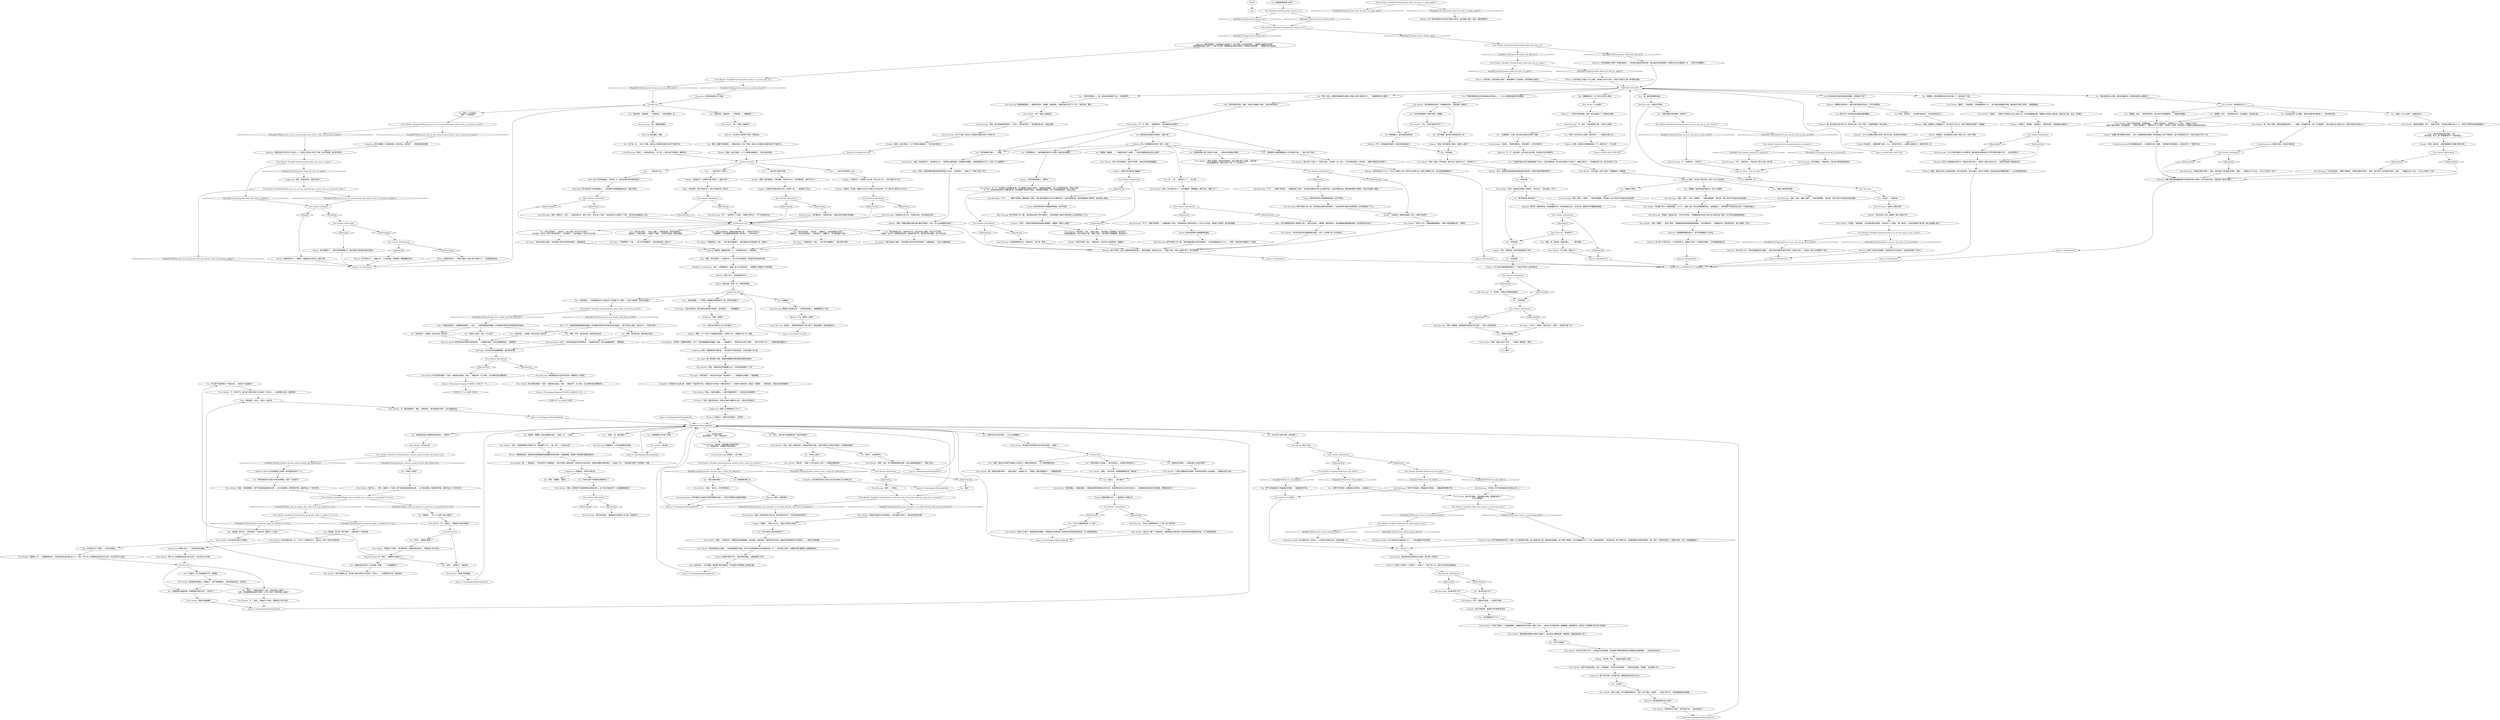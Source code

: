 # WHIRLING F1 / RHETORIC WC
# THE WHITECHECK TO MAKE SENSE OF THE SITUATION AND CONVINCE THE HARDIES TO COME CLEAN
# ==================================================
digraph G {
	  0 [label="START"];
	  1 [label="input"];
	  2 [label="You: “所以那个失踪的第八个哈迪兄弟……其实是个哈迪姐妹？”"];
	  3 [label="Glen: “你知道的，实际上，有的人一直在说……”"];
	  4 [label="Rhetoric: 很好，我原本只是想顺道弥补一下。结果又来了一个好主意！"];
	  5 [label="Titus Hardie: Variable[\"yard.hanged_pointed_at_cunoesse\"]"];
	  6 [label="Variable[\"yard.hanged_pointed_at_cunoesse\"]", shape=diamond];
	  7 [label="!(Variable[\"yard.hanged_pointed_at_cunoesse\"])", shape=diamond];
	  8 [label="Rhetoric: “不，不，别听他的，这可是金玉良言啊。现在我们开始*说教*吧。”"];
	  9 [label="You: “鸡鸡轮盘。”"];
	  10 [label="Shanky: “去他妈的！踢他的屁股吧，老大，这里不准拉琴！”"];
	  11 [label="Titus Hardie: “不，不。这该死的小丑想要*骗*我，这对提图斯·哈迪可不管用。”他看着你的眼睛。“放下小提琴或者滚开，就这么简单。”\n“不，不。这该死的自杀卖艺人想要*骗*我，这对提图斯·哈迪可不管用。”他看着你的眼睛。“放下小提琴或者滚开，就这么简单。”"];
	  12 [label="Fat Angus: “我们没有放火烧他！”你听到那个胖子呼哧呼哧地喘气，试图站起来。"];
	  13 [label="Kim Kitsuragi: “好了。”他草草记了个笔记。“如果你不够*白*，可千万别到荒北去。”"];
	  14 [label="Rhetoric: 他会懂的，继续。"];
	  15 [label="Untitled hub"];
	  16 [label="You: “等等，我们回去吧。我还想说点别的……”"];
	  17 [label="Titus Hardie: “我们也不确定，可能是颗子弹吧。很难看清伤口。”\n“为什么要掩盖？”"];
	  18 [label="Titus Hardie: 你只来得及再做一个动作，本能地向左猛拉。然后——鸦雀无声，无人惊叫。无从判断它是从哪里来的……"];
	  19 [label="Rhetoric: 你让领头人感觉猝不及防，乘胜追击。"];
	  20 [label="Fat Angus: “落在家里了。我也没办法去拿，我太难受了……”他抓着自己的胸口。“我很抱歉。”"];
	  21 [label="Jump to: [whathappenedthatnighthub]"];
	  22 [label="You: “是啊，我告诉过你她不是她看上去的样子，她受过特殊训练——为了某种阴暗的目的。”"];
	  23 [label="Reaction Speed: 还记得那两个女孩嘛？他可能指的是另一个人。"];
	  24 [label="Jump to: [Untitled hub (03)]"];
	  25 [label="Titus Hardie: Variable[\"whirling.hardies_just_put_the_gun_in_your_mouth\"]"];
	  26 [label="Variable[\"whirling.hardies_just_put_the_gun_in_your_mouth\"]", shape=diamond];
	  27 [label="!(Variable[\"whirling.hardies_just_put_the_gun_in_your_mouth\"])", shape=diamond];
	  28 [label="Titus Hardie: “什么问题，轮盘小子？”"];
	  29 [label="You: “我感觉不是很好。”"];
	  30 [label="Kim Kitsuragi: “不-不，”警督干预进来——又重新组织了语言。“我的搭档是个很有灵性的人。加入RCM之前，他曾是一名牧师。我们很多都是……”"];
	  31 [label="Drama: 无论如何——继续演奏下去吧，大人。非常有艺术性……如果你已经做过了，那就*再*来一次！"];
	  32 [label="Volition: *娘娘腔*？这究竟是怎么回事？那听上去一点也不可靠。"];
	  33 [label="Shanky: “胖胖！”小个子拍了下安格斯的后脑勺，响亮的一声。“再跟条子说一句，我就……”"];
	  34 [label="You: “……因为某个女人。”"];
	  35 [label="You: “他们把你拖出来，点燃你的尸体，还会在你身上撒尿。他们才不在乎呢。”\n“没事的，伙计们。你把他们拖出来，点燃他们的尸体，还在他们身上撒尿。你才不在乎呢！”"];
	  36 [label="You: “你是什么意思，老头？什么自杀？”"];
	  37 [label="Jump to: [whathappenedthatnighthub]"];
	  38 [label="Titus Hardie: “是啊——她不会的。如果她被警察发现，就完蛋了。”"];
	  39 [label="Titus Hardie: “去吧。”他拿起啤酒在手里转了转，突然想起了什么。“嘿，条子——在你走之前。”"];
	  40 [label="You: “明白了。你能谈谈她吗？名字，目前在哪儿之类的？”\n“当然，但你能跟我谈谈这位*相关人士*吗？名字，目前在哪儿之类的？”"];
	  41 [label="You: “就是她，是不是？那个毒贩——失踪的第八个哈迪兄弟……”"];
	  42 [label="Logic: 这些说法——有点道理。虽然哪个都不能相信，不过这家伙不像他看上去的那么蠢。"];
	  43 [label="Jump to: [Hardiehub1]"];
	  44 [label="Kim Kitsuragi: “是的，是的，一组小火車模型……”他转向提图斯。“重点是，这位*传言中*的金应该说出真相。”"];
	  45 [label="You: “提图斯，同样的事情也发生在*我*身上了。她也玩弄了*我*。”"];
	  46 [label="You: “我不想再说*鸡鸡轮盘*了。”"];
	  47 [label="Eugene: “太残忍了，提图斯。”他摇摇头。“残忍但真实，他的确是任她摆布了。”"];
	  48 [label="Rhetoric: 很好，你引起了他的注意。快打个比方以示奖励。"];
	  49 [label="Titus Hardie: IsKimHere()"];
	  50 [label="IsKimHere()", shape=diamond];
	  51 [label="!(IsKimHere())", shape=diamond];
	  52 [label="Kim Kitsuragi: “警官？看着我，我得看看你的脸是不是下垂了。”他听上去非常担忧。"];
	  53 [label="You: “提图斯，老兄——那时我还年轻，又正值夏天。我只能认输。”"];
	  54 [label="Kim Kitsuragi: “你不会听到的。”警督干预进来。“别再说*做戏*的事了，警官。我们来问一些*程序性问题*，或者……”他朝出口点了点头。“为什么不休息一下呢？”"];
	  55 [label="Eugene: “听上去你也身陷某种轮盘中了，而且还不是什么漂亮的款式。”"];
	  56 [label="Titus Hardie: Variable[\"whirling.hardie_failed_the_rhet_wc_again\"]"];
	  57 [label="Variable[\"whirling.hardie_failed_the_rhet_wc_again\"]", shape=diamond];
	  58 [label="!(Variable[\"whirling.hardie_failed_the_rhet_wc_again\"])", shape=diamond];
	  59 [label="You: “你觉得是谁？”（继续演奏假想中的小提琴，意味深长地微笑。）"];
	  60 [label="Titus Hardie: “你可别在我们的包厢里嗑药过量了，条子。在你倒下前一定记得出门。”"];
	  61 [label="Fat Angus: “不是那样的，不是……”那个胖子喘着粗气。“我们就是没办法把他放下来，明白吗？”"];
	  62 [label="You: “就这样吧，调查结束。”（环顾四周。）“我们回家吧，金。”"];
	  63 [label="You: “你也听到了，安格斯！他们也会杀了我们的！”"];
	  64 [label="Eugene: “这他妈不是给你找乐子的，丹尼斯。她……”他克制住了自己。"];
	  65 [label="You: “之后呢？”"];
	  66 [label="Titus Hardie: “条子，我真的不知道——女孩说不是她……”"];
	  67 [label="Titus Hardie: Variable[\"whirling.hardies_rhetoric_tibs_is_short_for_tiberius\"]"];
	  68 [label="Variable[\"whirling.hardies_rhetoric_tibs_is_short_for_tiberius\"]", shape=diamond];
	  69 [label="!(Variable[\"whirling.hardies_rhetoric_tibs_is_short_for_tiberius\"])", shape=diamond];
	  70 [label="Titus Hardie: “我为什么*要*？”他直视着你的眼睛。“我想是因为这里包容了各种各样的流浪者和失败者，马丁内斯就是这样。”"];
	  71 [label="You: “你对*他的*过去也有想法吗？”"];
	  72 [label="You: “她跟哈迪兄弟有关？所以她是，就像……一个哈迪姐妹吗？”"];
	  73 [label="Titus Hardie: “不，绝对不行。她只是个偶尔在我们公司出现一下的女人——又很同情卡拉洁。就这样吧。”"];
	  74 [label="Titus Hardie: Variable[\"whirling.hardie_drugtrade_eight_is_trafficer\"] == true"];
	  75 [label="Variable[\"whirling.hardie_drugtrade_eight_is_trafficer\"] == true", shape=diamond];
	  76 [label="!(Variable[\"whirling.hardie_drugtrade_eight_is_trafficer\"] == true)", shape=diamond];
	  77 [label="Suggestion: 这两人之间刚刚发生了什么？"];
	  78 [label="You: “是的，金，我没事。回到问题上……”（我不想死。）"];
	  79 [label="Titus Hardie: “什么故事？”"];
	  80 [label="Titus Hardie: “但是你——你根本*不知道*自己在上面干什么。每次你唱着她的歌，我都能从你的脸上看出来。她还在你心里，老兄。你完蛋了。”"];
	  81 [label="Titus Hardie: “现在他妈的是怎样？”他指着加尔特。“你是说那个酒保吗？”"];
	  82 [label="Titus Hardie: IsKimHere()"];
	  83 [label="IsKimHere()", shape=diamond];
	  84 [label="!(IsKimHere())", shape=diamond];
	  85 [label="Alain: “没错，说得好像他真能泡到那种顶级女人似的。”纹身男笑了。“他多大了？得有八百岁了吧？”"];
	  86 [label="You: 我可以吗？所有这些想法看起来都很糟糕……"];
	  87 [label="You: “我是说你楼上那个可爱的小玩物。”（变本加厉地演奏小提琴。）"];
	  88 [label="Kim Kitsuragi: 他严厉地斜了你一眼。“是时候谈点更*严肃*的事情了。比如你和那个被你们吊死的男人之间究竟发生了什么。”"];
	  89 [label="You: “他们会吊死你——射杀你——放火烧你。他们才不在乎呢！”\n“没关系的，伙计们。你们只会吊死他们——射杀他们——放火烧他们。你们才不在乎呢！”"];
	  90 [label="Titus Hardie: 你只来得及再做一个动作，本能地向左猛拉。然后——鸦雀无声，无人惊叫。无从判断它是从哪里来的……"];
	  91 [label="whathappenedthatnighthub"];
	  92 [label="Theo: “不。”你看到他摇晃着银发的脑袋，他平静的声音现在听来竟有些亲切起来。“*我*不会这么做的。我年纪大了，不适合开枪了……”"];
	  93 [label="You: （低语）“金，我们做到了。”"];
	  94 [label="You: “到底是谁出的主意要把他吊起来的——她的吗？”"];
	  95 [label="Jump to: [whathappenedthatnighthub]"];
	  96 [label="Titus Hardie: “很高兴你能理解。”"];
	  97 [label="Titus Hardie: IsKimHere()"];
	  98 [label="IsKimHere()", shape=diamond];
	  99 [label="!(IsKimHere())", shape=diamond];
	  100 [label="Titus Hardie: “嗯？”他看上去很惊讶。"];
	  101 [label="Jump to: [Hardiehub1]"];
	  102 [label="Kim Kitsuragi: “但我什么都没说啊。”"];
	  103 [label="Kim Kitsuragi: “这绝对不可能。”"];
	  104 [label="Titus Hardie: “怎么，你现在是他的马仔了？”"];
	  105 [label="Kim Kitsuragi: “谢谢你，我会努力的。”他干巴巴地说。“请理解故事中的那个金对*你*来说只是个寓言。你不应该试图掩盖真相的。”"];
	  106 [label="You: （指着警督）“你看，这位金先生把自己弄得一团糟……”"];
	  107 [label="Electrochemistry: 那是句谎言，你应该少喝点酒。"];
	  108 [label="You: “就像一副该死的纸牌。”"];
	  109 [label="Rhetoric: 这群工薪阶级的蠢货根本不知道如何谈论*感情*。你不应该对他们，或是任何人敞开心扉的。"];
	  110 [label="You: “我知道这是怎么回事，我也曾*委屈*过。我他妈的都有心理阴影了。”"];
	  111 [label="Titus Hardie: IsKimHere()"];
	  112 [label="IsKimHere()", shape=diamond];
	  113 [label="!(IsKimHere())", shape=diamond];
	  114 [label="You: “好吧，老兄。很明显你就像把小提琴一样被人玩弄于股掌之间了。”（演奏假想中的小提琴。）"];
	  115 [label="Titus Hardie: IsKimHere()"];
	  116 [label="IsKimHere()", shape=diamond];
	  117 [label="!(IsKimHere())", shape=diamond];
	  118 [label="Titus Hardie: “*更多*的演奏！我真是不敢相信。这出*哑剧*是什么意思，*忽悠*我？”\n“他先是想要自杀，现在又来这一套。下一出又是什么？”"];
	  119 [label="Drama: 他非常非常努力地想要扭转局面。"];
	  120 [label="Rhetoric: 我*不*明白！这出小提琴演奏彻底失败了。概念很明确，但传达的方式——简直*可悲*。你听上去像个疯子，而不是警察。"];
	  121 [label="Alain: 脸上不自觉地抽搐。“*再*提一次，你永远没有机会写那份报告了。”"];
	  122 [label="Kim Kitsuragi: 你能感受到右手边空气的流动，警督拔出了他的枪。"];
	  123 [label="Titus Hardie: IsKimHere()"];
	  124 [label="IsKimHere()", shape=diamond];
	  125 [label="!(IsKimHere())", shape=diamond];
	  126 [label="You: “她告诉我有人在找她——奥兰治来的人。然后就不愿意多说了。”"];
	  127 [label="Titus Hardie: “不。”他摇头。“你跟她不会有多熟悉的。”"];
	  128 [label="Jump to: [whathappenedthatnighthub]"];
	  129 [label="Volition: 他现在冷静下来了。抛开所有的混乱，又重新做回了自己。"];
	  130 [label="Kim Kitsuragi: “……”"];
	  131 [label="Rhetoric: “所以你为了另一个家伙把枪塞进自己嘴里——甚至不能为我把它拿在手里吗？这真的太扯了。没有枪，我们永远说服不了他们。”"];
	  132 [label="You: 我想抽身了，我不喜欢说那些话。"];
	  133 [label="You: （用假想的小提琴演奏激动人心的*最终乐章*。）“猎人成为了猎人。”"];
	  134 [label="Titus Hardie: “看看你周围吧，条子。”他张开双臂。“这些家伙都是*码头工人*，他们可不想听你的神经病表演！”"];
	  135 [label="You: “我被一个女人玩弄了，狠狠地玩弄了。”"];
	  136 [label="You: “鸡鸡轮盘。”"];
	  137 [label="Titus Hardie: “不，不，格伦……我倒想听听。你觉得是谁在玩弄我？”"];
	  138 [label="You: 好吧，但*拜托*——这次我不能失败了，我已经走得太远了……"];
	  139 [label="Titus Hardie: IsKimHere()"];
	  140 [label="IsKimHere()", shape=diamond];
	  141 [label="!(IsKimHere())", shape=diamond];
	  142 [label="You: “记下来，金——在马丁内斯，他们杀人的原因只是因为他们不*喜欢*你。”"];
	  143 [label="Shivers: 黄昏的光线下——残旧不堪的人行道上影子被拉长了。一发远距离的枪击。"];
	  144 [label="Elizabeth: “行吧，我会告诉他的，在我去*海岸*边散完步以后。”她头也不回地走了。"];
	  145 [label="You: “他们会从背后——给你一闷棍——把你吊起来，再回去喝酒的。”\n“我明白了。你会从背后——给他们一闷棍——把他们吊起来，再回去喝酒。”"];
	  146 [label="Titus Hardie: IsKimHere()"];
	  147 [label="IsKimHere()", shape=diamond];
	  148 [label="!(IsKimHere())", shape=diamond];
	  149 [label="Fat Angus: “不是那样的，不是……”那个胖子喘着粗气。“我们没有杀他，明白吗？”"];
	  150 [label="Titus Hardie: 他点了点头。"];
	  151 [label="Reaction Speed: 哈！开始了，拼图碎片逐渐拼上了……"];
	  152 [label="You: “再见，提图斯。”[离开]"];
	  153 [label="Rhetoric: 我不明白，或许是他们太蠢了，蠢到理解不了这段争论。或许警督可以帮你。"];
	  154 [label="You: “知道吗，有个哈迪姐妹也不坏，提图斯。”"];
	  155 [label="Kim Kitsuragi: “不行，”他低声说。“你差点杀了那个女孩。我不想……”"];
	  156 [label="Jump to: [Hardiehub1]"];
	  157 [label="Titus Hardie: “所以你被，玩弄了是吧？”提图斯瞥了一眼警督。"];
	  158 [label="Eugene: “这确实*是*种很好的说辞——他从一首歌里偷来的故事，同样是被女人耍了的老家伙。我不记得他的名字了，现在已经死了也不一定。”"];
	  159 [label="You: “提图斯，老兄——我早该料到的，就在写在*她的眼睛里*。”（指着你的眼睛。）"];
	  160 [label="You: “鸡鸡轮盘。”"];
	  161 [label="Titus Hardie: “好吧，谢谢你告诉我这个新鲜词。”他点点头。“现在快滚，行吗？”"];
	  162 [label="Eugene: “是啊，我们都抓住了重点。那是什么意思？”"];
	  163 [label="Rhetoric: 没错，提图斯马上就要崩溃了。你已经走了这么远，现在不相信我已经晚了，娘娘腔！"];
	  164 [label="You: “天……呐……我是怎么了？”（向上看。）"];
	  165 [label="RHETORIC HUB FFS"];
	  166 [label="Titus Hardie: IsMorning()"];
	  167 [label="IsMorning()", shape=diamond];
	  168 [label="!(IsMorning())", shape=diamond];
	  169 [label="Jump to: [NewspaperEndgame(\"HARIES_ARREST_W_KI ...]"];
	  170 [label="Volition: 振作起来，更进一步，只要无视特奥。"];
	  171 [label="Titus Hardie: “因为是女孩们请我们这么做的，她们惹上大麻烦了。”"];
	  172 [label="Titus Hardie: 他的脸如同混凝土一般僵住了，他严肃地摇摇头。“我们是哈迪兄弟，仅此而已。”"];
	  173 [label="Shanky: “他们在说什么呢，提图斯？我什么都听不见。”"];
	  174 [label="Titus Hardie: “不知道。”他耸耸肩。“估计是在菜鸡互啄吧。”他冲你打了个响指。“嘿，菜鸡们！工会的包厢里不准打架！要么说话要么离开！”"];
	  175 [label="Kim Kitsuragi: “我没有，”警督平静地说。“别说故事了，来*问问题*吧。”"];
	  176 [label="Titus Hardie: IsKimHere()"];
	  177 [label="IsKimHere()", shape=diamond];
	  178 [label="!(IsKimHere())", shape=diamond];
	  179 [label="You: “同样的事情也发生在我的朋友加尔特身上，一个女人也想把他拖进鸡鸡轮盘里。”"];
	  180 [label="Rhetoric: 卡拉洁就像拉小提琴一样摆布着他们——告知他们被玩弄得有多惨，他们就会告诉你真相的。有很多方式可以做到这一点——所有方式*都很好*。"];
	  181 [label="Kim Kitsuragi: 他严厉地斜了你一眼。“是时候谈点更严肃的事情了。比如你和那个被你们吊死的男人之间究竟发生了什么。”"];
	  182 [label="Kim Kitsuragi: “他会把提琴放下的。”他转向你。“放下吧，警官。”"];
	  183 [label="Alain: “去你的吧！*我*不是本地人，那也不是因为这个我们才……”"];
	  184 [label="Untitled hub (03)"];
	  185 [label="Titus Hardie: “嗯？”他看上去很惊讶。"];
	  186 [label="Conceptualization: 提布斯——是个简称……"];
	  187 [label="Titus Hardie: “没有，只是一些想法而已。她说枪声是从外面，从窗户后面什么的地方传来的。这也算条线索吧。”"];
	  188 [label="You: “你是什么意思？”"];
	  189 [label="Titus Hardie: “你接近不了她的，”他平静地说。“她是哈迪兄弟的人，你要找的人是卡拉洁。”"];
	  190 [label="Untitled hub"];
	  191 [label="Jump to: [whathappenedthatnighthub]"];
	  192 [label="Jump to: [You: \"\"Gun me, Kim!\"\"]"];
	  193 [label="Titus Hardie: “你得像个男人一样掌控局面，小个子。一报还一报，听你兄弟提图斯的吧。”他指着自己。“这种事绝不可能发生在任何一个哈迪兄弟身上。”"];
	  194 [label="Titus Hardie: “猎人成为了*猎人*？”他摇了摇头。“告诫你一句，条子。下次你想忽悠某个人的时候——确保不要把自己也忽悠了。”"];
	  195 [label="You: 你承诺过会有更好的选择的，在哪儿呢？"];
	  196 [label="Jump to: [Hardiehub1]"];
	  197 [label="Conceptualization: 所以事情就是这样——你曾经听过的一首歌，一直停留在你的脑海中。这可能不是一个*很好*的点。"];
	  198 [label="Volition: “怪我。是我让你听上去如此软弱的，我不应该这样。但*这*家伙，真是个乌鸦嘴，这远远超出他的理解范围了。小心点他所谓的忠告。"];
	  199 [label="Titus Hardie: “没错，你他妈说对了，但你能怎么办——拒绝那么翘的屁股？”他看着你的眼睛。“我倒想看看你行不行，你这个王八蛋提琴手。”"];
	  200 [label="Kim Kitsuragi: 他严厉地斜了你一眼。“是时候做些更加*世俗*的事务了。比如这里到底发生了什么——警探？”他在你鼻子跟前打了个响指。"];
	  201 [label="You: “他们只会吊死你，就跟在黑暗时期一样——把你的尸体示众。”\n“无需隐瞒了，你们就跟在黑暗时期一样吊死人——把尸体示众。”"];
	  202 [label="Titus Hardie: Variable[\"whirling.hardie_failed_the_rhet_wc_again\"]"];
	  203 [label="Variable[\"whirling.hardie_failed_the_rhet_wc_again\"]", shape=diamond];
	  204 [label="!(Variable[\"whirling.hardie_failed_the_rhet_wc_again\"])", shape=diamond];
	  205 [label="You: 他的一个兄弟会的。\n他的一个兄弟会的！"];
	  206 [label="You: （转向特奥。）“如果我继续说下去会如何？你也要*杀了*我吗——在这个酒吧里？没有任何理由？”"];
	  207 [label="Rhetoric: 女孩们？还有另一个女孩吗？一共两个人？记录下这一点。他们之后可能还会提起她。"];
	  208 [label="Titus Hardie: Variable[\"TASK.perform_field_autopsy_done\"]"];
	  209 [label="Variable[\"TASK.perform_field_autopsy_done\"]", shape=diamond];
	  210 [label="!(Variable[\"TASK.perform_field_autopsy_done\"])", shape=diamond];
	  211 [label="Perception (Sight): 至少你现在有头绪该找什么了——当你准备做尸检的时候。"];
	  212 [label="Titus Hardie: “我干这行已经十年了，以前就见过这种表情。完全就是汽車旅馆里政客与死掉妓女的情景再现——只是这次反过来了。”"];
	  213 [label="Titus Hardie: “的确——他的任何一个雇佣兵同伙都能做到。他们有枪，训练有素。可能是多年的不和。或者还有可能是科奈尔的其他人……”他停下来思索着。"];
	  214 [label="Titus Hardie: “她有一段*跌宕起伏*的过去。或许是他们失手了，或许目标其实是*她*？”"];
	  215 [label="Jump to: [whathappenedthatnighthub]"];
	  216 [label="You: “好吧——那她在*哪里*？”"];
	  217 [label="You: “但你*还是*不希望我们把她带走？”"];
	  218 [label="Fat Angus: “伙计们，说真的，我见过这个。别笑了，他的脸下垂了吗？”"];
	  219 [label="Kim Kitsuragi: “是的，是的，三弦琴……”他转向提图斯。“重点是，这位*传言中*的金应该说出真相。”"];
	  220 [label="Alain: “我有点想看这场好戏呢，老大……”\n“我不知道，老大。我一直等着他的下一次自杀尝试。”"];
	  221 [label="Titus Hardie: “是吗，你*这是*怎么了？”他打量着你：眼睛鼓胀，面部下垂。“嗑药了吗？”"];
	  222 [label="Empathy: 他认为她没有，或者至少他*希望*她没有。"];
	  223 [label="Fat Angus: “不是那样的，不是……”那个胖子喘着粗气。“我们没有*开枪*。”"];
	  224 [label="Titus Hardie: Variable[\"XP.keep_your_eye_on_the_powerful_guy_minus1_rhet_wc_pressure_cooker\"]"];
	  225 [label="Variable[\"XP.keep_your_eye_on_the_powerful_guy_minus1_rhet_wc_pressure_cooker\"]", shape=diamond];
	  226 [label="!(Variable[\"XP.keep_your_eye_on_the_powerful_guy_minus1_rhet_wc_pressure_cooker\"])", shape=diamond];
	  227 [label="Titus Hardie: IsAfternoon()"];
	  228 [label="IsAfternoon()", shape=diamond];
	  229 [label="!(IsAfternoon())", shape=diamond];
	  230 [label="Shivers: 初升的朝阳下——破烂不堪的废墟之中；餐厅的窗户因为晨光而闪闪发亮。"];
	  231 [label="You: “真的。我要开始写报告了，里面会包括：在马丁内斯，他们杀人的原因只是因为他们不*喜欢*你……”"];
	  232 [label="Esprit de Corps: 加油吧——警督的视线锁定了那个胖子。逼迫安格斯，我们就快成功了。"];
	  233 [label="Composure: 胖子安格斯。有力量的家伙。肌肉先生。是时候了——把他放进高压锅里。"];
	  234 [label="Titus Hardie: IsKimHere()"];
	  235 [label="IsKimHere()", shape=diamond];
	  236 [label="!(IsKimHere())", shape=diamond];
	  237 [label="Titus Hardie: “我也是。”"];
	  238 [label="Eugene: “该死的，丹尼斯，就算你为公司工作我们也不会杀你的！半个港口的人都在为公司工作……”"];
	  239 [label="Jump to: [Untitled hub (02)]"];
	  240 [label="You: “你怎么会知道？”"];
	  241 [label="You: “是*她*杀的人吗？”"];
	  242 [label="You: “我要跟你说一个关于这位*金*的小故事。”"];
	  243 [label="Titus Hardie: 大块头转向正欲开口的格伦。"];
	  244 [label="You: “对你来说那就是个*餐厅经理*，提图斯。”"];
	  245 [label="Rhetoric: 不不，没有抽身的可能的，轮盘已经转动起来了。"];
	  246 [label="You: “就像是三弦琴。”"];
	  247 [label="Shanky: “对啊，我也是。一直很想看看条子哭鼻子的样子呢。”"];
	  248 [label="Kim Kitsuragi: “证人并没有*摆布*RCM的警官。我的搭档只是想用自己*不同寻常的动情*方式——让你坦白而已。”"];
	  249 [label="Shanky: “老大，我想他说的是某种由笨蛋组成的游览車。你是在说我们都是笨蛋吗？”"];
	  250 [label="Drama: 他非常非常努力地想要扭转局面，这并不容易。"];
	  251 [label="Jump to: [RHETORIC HUB FFS]"];
	  252 [label="Titus Hardie: IsKimHere()"];
	  253 [label="IsKimHere()", shape=diamond];
	  254 [label="!(IsKimHere())", shape=diamond];
	  255 [label="Shanky: “是啊，我们很喜欢。可真有趣，不是吗伙计们？”他环顾四周。“我们可开心了。”"];
	  256 [label="Kim Kitsuragi: 警督放下他的笔记本——把手放在枪套上。他微微朝你点了点头。"];
	  257 [label="Jump to: [Untitled hub]"];
	  258 [label="You: “你把尸体吊起来，来掩盖真正的死因——到底是什么？”"];
	  259 [label="Shanky: “太他妈对了，这里是工会之城！你为公司工作——我们*就会*杀了你！”"];
	  260 [label="You: （转向安格斯。）“不然呢？你要像杀死他那样杀了我？没有任何理由？”"];
	  261 [label="Titus Hardie: “我兄弟，他是做窗户修理生意的。”\n“不，他是我兄弟，是做窗户修理生意的。”"];
	  262 [label="Titus Hardie: “他们很强大。”他看向窗外。“跟国际道德伦理委员会也有关系。她显然是在担心自己的生命安全——说如果她出现在你们的系统里，很快就会消失了。”"];
	  263 [label="Titus Hardie: “我为什么*要*？”他耸耸肩。“我想是因为这里包容了各种各样的流浪者和失败者，马丁内斯就是这样。”"];
	  264 [label="Jump to: [whathappenedthatnighthub]"];
	  265 [label="Titus Hardie: “没错。”他眨眨眼睛。“把尸体吊起来就是她的主意——出于政治原因，我觉得很不错。这能传达出一个好的讯号。”"];
	  266 [label="You: “如果我再问起她的事，你就要施行拖延大法了，是不是？”"];
	  267 [label="Titus Hardie: “不，”他说。“你接近不了她的，你要找的人是卡拉洁。”"];
	  268 [label="Titus Hardie: “那个女人只是跟哈迪兄弟*有点关系*。反正你也不认识她。”"];
	  269 [label="Titus Hardie: Variable[\"whirling.hardie_rhetoric_wc\"]"];
	  270 [label="Variable[\"whirling.hardie_rhetoric_wc\"]", shape=diamond];
	  271 [label="!(Variable[\"whirling.hardie_rhetoric_wc\"])", shape=diamond];
	  272 [label="You: “别说话——向我开枪。”"];
	  273 [label="Titus Hardie: “当然，四眼仔——这是个寓言。”提图斯面带着同情的微笑看着他。“你没有被玩弄——提图斯才是。我会帮你的忙，换个话题的，好吗？”"];
	  274 [label="Rhetoric: 你为什么要说她在玩弄*你*？她是在玩弄*他们*，记得吗？我没让你这么说——是谁告诉他那个肮脏谎言的？"];
	  275 [label="You: “鸡鸡轮盘。”"];
	  276 [label="Glen: “我们他妈的没有，混蛋！”格伦大叫着插了进来。“谁也没有玩弄谁！”"];
	  277 [label="You: “真可惜她是个婊子。”（眨眼。）"];
	  278 [label="Empathy: 为什么乌鸦嘴对他那么刻薄？有点不对劲，看来他并没有成功。"];
	  279 [label="Titus Hardie: “你听见了吗？”他眯起眼睛指着你。“再看一眼你就要出局了，提琴手。”"];
	  280 [label="Kim Kitsuragi: “不-不……，”警督干预进来，重新组织了语言。“他只是在演奏自己的*古大提琴*而已。在成为警探之前，我的搭档曾是个提琴手。我们很多人都是……”"];
	  281 [label="Elizabeth: “闭嘴，安格斯！”"];
	  282 [label="Half Light: 比以往任何时候都要强烈，最可怖的恐惧。"];
	  283 [label="You: “把尸体吊起来是为了掩盖真正的死因——他脑袋里的子弹。”"];
	  284 [label="Titus Hardie: Variable[\"XP.discover_the_bullet\"]"];
	  285 [label="Variable[\"XP.discover_the_bullet\"]", shape=diamond];
	  286 [label="!(Variable[\"XP.discover_the_bullet\"])", shape=diamond];
	  287 [label="Titus Hardie: “莉兹。”他转向调解人。“这里不需要你帮忙了，回去告诉艾弗拉特吧。”"];
	  288 [label="Fat Angus: “我们没有放火烧他！”你听到那个胖子呼哧呼哧地喘气，试图站起来。“也没人对着他尿尿！”"];
	  289 [label="Shanky: “好比喻，老大。”老鼠脸对着男人窃笑。"];
	  290 [label="Titus Hardie: “提布斯补好了窗户。至于那具尸体——我们吊起来了。”"];
	  291 [label="You: “谢谢你，提图斯。我会去跟她谈谈的——最后一次。”（总结。）"];
	  292 [label="You: “为什么你要帮助这样一个人呢？”"];
	  293 [label="Eugene: “我喜欢。”年轻人点点头。“我自己也是这么想的。”"];
	  294 [label="Titus Hardie: “告诉你我会怎么做吧——去海岸查看射击位置。也许可以找我做弹道分析的朋友咨询一下——*我*是这么想的，如果我不是忙着跟你一起耍猴戏的话。”"];
	  295 [label="Kim Kitsuragi: “在马丁内斯，他们杀人的原因只是因为他们不*喜欢*你……”"];
	  296 [label="Suggestion: 扯得有点远了——但你绝对是正确的。"];
	  297 [label="Titus Hardie: 大块头朝你走近一步。“小伙子，你想得太多了。放松点，好吗？你的头会受伤的。”"];
	  298 [label="Empathy: 现在他很庆幸自己没有让自己的兄弟陷入这个麻烦之中。"];
	  299 [label="You: [离开。]"];
	  300 [label="Kim Kitsuragi: “不，他没有。”他用乞求的眼神看着你。"];
	  301 [label="Jump to: [Hardiehub1]"];
	  302 [label="Titus Hardie: “我不明白，尤金。”他摇了摇头。“我不懂什么是娘娘腔，我太老派了。”\n“他先是想要自杀，现在又来这一套？”他摇了摇头。“我不懂什么是娘娘腔，我太老派了。”"];
	  303 [label="Titus Hardie: IsKimHere()"];
	  304 [label="IsKimHere()", shape=diamond];
	  305 [label="!(IsKimHere())", shape=diamond];
	  306 [label="Jump to: [Hardiehub1]"];
	  307 [label="Kim Kitsuragi: “他们要杀你，”他草草记录，“是因为他们觉得这*很有趣*。”"];
	  308 [label="Titus Hardie: “安吉，你那该死的呼吸器哪儿去了？你听起来快要死了一样。”"];
	  309 [label="Rhetoric: 就是他，最脆弱的那个人——你把他拎出来了，现在继续……"];
	  310 [label="Elizabeth: “你他妈为什么那么胖，安格斯？”莉兹厉声斥责。“都是因为*你*现在一切都没有意义了，还浪费了我的时间。我说过，提图斯——”她转向他。“我告诉过你别管她的。”"];
	  311 [label="Titus Hardie: 又一次点头。"];
	  312 [label="Titus Hardie: “看起来她好像是在出事后又嗑药了。我以前见过那种表情，她很害怕。我就知道是有人死了。”"];
	  313 [label="Kim Kitsuragi: “是*她*杀的人吗？”"];
	  314 [label="Rhetoric: 他的意思是他们在上床吗？"];
	  315 [label="Conceptualization: 我打赌他们父亲的名字是阿蒂库斯·哈迪——还有卢克丽霞·哈迪是他的姐妹。"];
	  316 [label="You: “这些人——他们是谁？”"];
	  317 [label="You: “好吧——我明白了。拖延战术。”"];
	  318 [label="Titus Hardie: “很高兴你能理解。”"];
	  319 [label="You: “自从我在这个世上醒来，某些东西就*随*我而来了。一种古老的悲伤。”"];
	  320 [label="Rhetoric: 那好吧，都是你的错。你距离破案只有一句鸡鸡轮盘之遥了，但没关系，我想你也不需要我的帮助。"];
	  321 [label="Kim Kitsuragi: “你还好吗？”"];
	  322 [label="Titus Hardie: “是啊，你看上去也不太好……”他递过一罐啤酒。“喝吗？”"];
	  323 [label="Rhetoric: 那都是*别的家伙*。我的主意可是真正的金子，你可以相信我。"];
	  324 [label="Shanky: “情况不妙啊，老大。”他转向你。“你还有什么想说的吗，娘娘腔？”"];
	  325 [label="Shivers: 正午的阳光下——废墟之中。人行道开裂，长凳褪色，报纸飘散在空中。"];
	  326 [label="Kim Kitsuragi: “是的，我明白了，阿兰——这是你的名字，是吗？阿兰，你会*杀了*我们。”他在笔记本上潦草记了几笔。“他们在荒北就是这么干的。”"];
	  327 [label="Reaction Speed: 太迟了。你的耳边响起可怕的嗡鸣声——体温飙升起来。你的全身都被恐惧——燃烧殆尽。"];
	  328 [label="Shanky: “太他妈对了！如果你不是*本地*人，就别*过来*！”"];
	  329 [label="You: “我很抱歉让你们起了争端。”"];
	  330 [label="Titus Hardie: “丹尼斯！”提图斯咆哮道。“坐下，否则我就锤扁你的脑袋。特奥——”他指着老人。“把你的手从皮带上挪开——现在可不是31年了。一切都在我的掌握之中。”"];
	  331 [label="You: “所以你们*没有*杀他，他已经死了。”"];
	  332 [label="Shanky: “是啊，让他们知道！”小个子用拳头砸着桌子。“我们会杀死你的。”"];
	  333 [label="You: “为什么？”"];
	  334 [label="Perception (Sight): 所以那里*有*一处伤口——在你把尸体送走之前，应该再去看一次。"];
	  335 [label="Endurance: 那个胖子没事，还在喘气呢。就算他想说话也说不出口。"];
	  336 [label="Jump to: [whathappenedthatnighthub]"];
	  337 [label="You: “提比乌斯的简称？”"];
	  338 [label="Titus Hardie: “你可能已经发现我们这位女孩已经惹上一身腥了。”"];
	  339 [label="Titus Hardie: “*不能让警察知道*的那种，有来自旧世界的人在追查她——她就是从那儿来的。”"];
	  340 [label="Titus Hardie: IsKimHere()"];
	  341 [label="IsKimHere()", shape=diamond];
	  342 [label="!(IsKimHere())", shape=diamond];
	  343 [label="Kim Kitsuragi: “你为什么要帮助这样一个人呢？揽下谋杀罪？”"];
	  344 [label="Titus Hardie: “我在想——是某个人的过去找上门来了，不是她的就是他的。”"];
	  345 [label="You: “她的？”"];
	  346 [label="Titus Hardie: “可以这么说。”"];
	  347 [label="Titus Hardie: “没错。如果我们不去照顾那些沦落至此的人，这个地方也就只剩下一片废墟和集装箱了。”"];
	  348 [label="Kim Kitsuragi: 警督微微歪着头。“谢谢你的配合，提图斯。调查结束。”他拿出笔记本写了几个字，“我们走吧，警官。”"];
	  349 [label="Untitled hub (02)"];
	  350 [label="You: “提图斯，她玩弄金就好像在玩一组小火車模型。”"];
	  351 [label="You: “小金刚开始以为自己能够相信那个坏女人，因为她很性感。所以他让她帮自己*说谎*了。她嘴上答应了——转身就出卖了他。差点让他丢了工作。”"];
	  352 [label="Titus Hardie: Variable[\"whirling.hardie_failed_the_rhet_wc\"]"];
	  353 [label="Variable[\"whirling.hardie_failed_the_rhet_wc\"]", shape=diamond];
	  354 [label="!(Variable[\"whirling.hardie_failed_the_rhet_wc\"])", shape=diamond];
	  355 [label="You: 你们这些家伙总是告诉我这样很好，但是根本*不好*！"];
	  356 [label="You: “他在你们把他吊上去*之前*就死了？”"];
	  357 [label="Composure: 但你知道谁有这个*可能*。"];
	  358 [label="Titus Hardie: Variable[\"XP.keep_your_eye_on_the_powerful_guy_minus1_rhet_wc_pressure_cooker\"]"];
	  359 [label="Variable[\"XP.keep_your_eye_on_the_powerful_guy_minus1_rhet_wc_pressure_cooker\"]", shape=diamond];
	  360 [label="!(Variable[\"XP.keep_your_eye_on_the_powerful_guy_minus1_rhet_wc_pressure_cooker\"])", shape=diamond];
	  361 [label="You: “你也听到了，安格斯！他们也会杀了我们的！”"];
	  362 [label="Titus Hardie: IsKimHere()"];
	  363 [label="IsKimHere()", shape=diamond];
	  364 [label="!(IsKimHere())", shape=diamond];
	  365 [label="Theo: “警官，再不闭嘴下一个*就是*你了。”老人伸手去够皮带，但他的声音出奇的平静。"];
	  366 [label="You: “如果不是卡拉洁杀的他——为什么还要掩盖？”"];
	  367 [label="Esprit de Corps: 验尸官和他的助手穿了一身蓝：手上是蓝色的手套，脸上是蓝色的口罩，身系蓝色的围裙。验尸官擦了擦额头，手中还握着手术刀。“灯光，照进他的嘴里，”他对助手说。验尸官蹲下身，以便看清被灯光照亮的黑暗。“哦，该死，不怪他们错过了。把锯子拿来，艾伦。开始有趣起来了。”"];
	  368 [label="Titus Hardie: “我们上楼去，那个雇佣兵确实死了，窗户上有个弹孔。该死的……”他挠了挠下巴。“到处都是脏床单和酒瓶。”"];
	  369 [label="You: 回到警察问题上去。"];
	  370 [label="Titus Hardie: “没错。”他点头。“挺不错的家伙。”"];
	  371 [label="Drama: 他就知道那么多了——她就告诉了他那么多。"];
	  372 [label="You: “你有什么想法？”"];
	  373 [label="You: （低声对警督说。）“金，我没办法再继续下去了。你来接手吧。”"];
	  374 [label="Jump to: [whathappenedthatnighthub]"];
	  375 [label="Jump to: [whathappenedthatnighthub]"];
	  376 [label="Titus Hardie: Variable[\"XP.glen_says_he_thinks_she_could_be_a_new_hardie\"] == true"];
	  377 [label="Variable[\"XP.glen_says_he_thinks_she_could_be_a_new_hardie\"] == true", shape=diamond];
	  378 [label="!(Variable[\"XP.glen_says_he_thinks_she_could_be_a_new_hardie\"] == true)", shape=diamond];
	  379 [label="Titus Hardie: “我不会想那么多，她只是个偶尔在我们公司出现一下的女人——又很同情卡拉洁。就这样吧。”"];
	  380 [label="Glen: 金发男子闭上了嘴巴，一句话也没有说。"];
	  381 [label="You: 说服提图斯他被人玩弄了。"];
	  382 [label="You: Variable[\"whirling.hardie_rhetoric_wc\"]"];
	  383 [label="Variable[\"whirling.hardie_rhetoric_wc\"]", shape=diamond];
	  384 [label="!(Variable[\"whirling.hardie_rhetoric_wc\"])", shape=diamond];
	  385 [label="You: “金，我还是需要你的枪。”"];
	  386 [label="Rhetoric: 我不明白发生了什么。你为什么要那么*说*？我可没让你那么说！快把小提琴放下来，永远不要再脱离剧本了。"];
	  387 [label="Titus Hardie: “是的，是的，鸡鸡轮盘。我听见这个该死的*词*了，你想说什么？”"];
	  388 [label="You: “鸡鸡轮盘。”"];
	  389 [label="Kim Kitsuragi: “不-不……”警督干预进来——又重新组织了语言。“他只是在演奏自己的*古大提琴*而已。在成为警探之前，我的搭档曾是个提琴手。我们中有很多人都是……”"];
	  390 [label="Eugene: “当然了！我还是不敢相信他会喊你*娘娘腔*，提图斯。那是什么意思？”"];
	  391 [label="You: “他们会吊死你——射杀你——随便什么，他们甚至都不记得了。”\n“我明白了。你们会吊死他们——射杀他们——随便什么。你们甚至都不记得了！”"];
	  392 [label="Shivers: 外面的夜灯中——安静的，披着钠光灯的外衣。破烂不堪……"];
	  393 [label="Titus Hardie: IsKimHere()"];
	  394 [label="IsKimHere()", shape=diamond];
	  395 [label="!(IsKimHere())", shape=diamond];
	  396 [label="Kim Kitsuragi: “你吊起一具尸体来掩盖真正的死因–是什么？”"];
	  397 [label="Titus Hardie: Variable[\"whirling.hardies_theo_thinks_youll_kill_yourself\"]"];
	  398 [label="Variable[\"whirling.hardies_theo_thinks_youll_kill_yourself\"]", shape=diamond];
	  399 [label="!(Variable[\"whirling.hardies_theo_thinks_youll_kill_yourself\"])", shape=diamond];
	  400 [label="Hand/Eye Coordination: 火器！一把格莱斯08，或是一把.38口径的手枪——每把都小巧到躲过了你的视线。"];
	  401 [label="You: “那么，会是*谁*杀的雇佣兵呢？有任何线索吗？”"];
	  402 [label="Kim Kitsuragi: 警督露出一个只有你能看见的笑容。"];
	  403 [label="Titus Hardie: “哦，你是指*那种*特训——间谍之类的？”他挠挠下巴。“可能吧，那些追查她的人……可能她真的是。”"];
	  404 [label="Jump to: [whathappenedthatnighthub]"];
	  405 [label="Titus Hardie: “我是说在追查卡拉洁的那些人。或许是他们失手了，或许目标其实是*她*。”"];
	  406 [label="Titus Hardie: IsKimHere()"];
	  407 [label="IsKimHere()", shape=diamond];
	  408 [label="!(IsKimHere())", shape=diamond];
	  409 [label="Titus Hardie: Variable[\"whirling.hardies_reaction_speed_another_girl_picked_up\"]"];
	  410 [label="Variable[\"whirling.hardies_reaction_speed_another_girl_picked_up\"]", shape=diamond];
	  411 [label="!(Variable[\"whirling.hardies_reaction_speed_another_girl_picked_up\"])", shape=diamond];
	  412 [label="Titus Hardie: “我们有人……帮忙，就是另一个女孩。把尸体吊起来就是她的主意——出于政治原因，我觉得很不错。这能传达出一个好的讯号。”"];
	  413 [label="Suggestion: 尽管如此，在所有头痛之后……"];
	  414 [label="Titus Hardie: “我再说一次……”提图斯转向你。“所有的哈迪兄弟*都在这儿*了，条子。那个女人只是跟哈迪兄弟*有点关系*。反正你也不认识她。”"];
	  415 [label="Titus Hardie: Variable[\"whirling.hardies_just_put_the_gun_in_your_mouth\"]"];
	  416 [label="Variable[\"whirling.hardies_just_put_the_gun_in_your_mouth\"]", shape=diamond];
	  417 [label="!(Variable[\"whirling.hardies_just_put_the_gun_in_your_mouth\"])", shape=diamond];
	  418 [label="Kim Kitsuragi: “不，没有。”他向四周看了看。“没有什么故事。”"];
	  419 [label="Titus Hardie: IsKimHere()"];
	  420 [label="IsKimHere()", shape=diamond];
	  421 [label="!(IsKimHere())", shape=diamond];
	  422 [label="Alain: “至少他把那该死的小提琴放下来了。我见过这种人，提图斯，嗑药的条子。他们能接触到被收缴的毒品，然后就开始*试验*了。”"];
	  423 [label="Kim Kitsuragi: “明白了。”他拿出笔记本。“杀了你——因为他们不喜欢你，都是因为……”"];
	  424 [label="Rhetoric: 说服*提图斯*？让他知道自己被玩弄了？到了现在，你应该很清楚——提图斯·哈迪绝不会动摇。\n说服提图斯他被人玩弄了？不是个好主意，把她搬出来没有任何好处。你现在应该很清楚——*提图斯*绝不会动摇。"];
	  425 [label="Titus Hardie: Variable[\"XP.discover_the_bullet\"]"];
	  426 [label="Variable[\"XP.discover_the_bullet\"]", shape=diamond];
	  427 [label="!(Variable[\"XP.discover_the_bullet\"])", shape=diamond];
	  428 [label="Titus Hardie: Variable[\"whirling.hardie_drama_rc_success_they_lie\"]"];
	  429 [label="Variable[\"whirling.hardie_drama_rc_success_they_lie\"]", shape=diamond];
	  430 [label="!(Variable[\"whirling.hardie_drama_rc_success_they_lie\"])", shape=diamond];
	  431 [label="Fat Angus: “我们没有杀他！我们甚至没有把他*吊起来*。他早就死了……”他喘着粗气。"];
	  432 [label="Kim Kitsuragi: “为错误的公司工作，”他草草记录。“他们就会处决你。”"];
	  433 [label="Rhetoric: 他盯上你了，他知道你想干什么……"];
	  434 [label="Titus Hardie: “还轮不到你说话呢，尚克。”他指着他。“你还在坐冷板凳呢——还有你也别紧张，安格斯。”他又面向了你。"];
	  435 [label="Composure: 是吗？他紧握的拳头颤抖着……现在是*你*在掌控全局，让他们冷静一会儿吧。"];
	  436 [label="Untitled hub"];
	  437 [label="Titus Hardie: “是啊，当然，你不需要我来提供线索。你自己就能做得很好了。”他摇了摇头。"];
	  438 [label="Titus Hardie: “她……”他抬起头。“卡拉洁来马丁内斯避难——我们中很多人都是这样。当你无处可去的时候，这里是你重新开始的地方。工会庇护了你——现在她却*拒绝*了这份保护，但是……“"];
	  439 [label="Kim Kitsuragi: “真的，我们准备好要写报告了。实际上，我已经开始了。”他又翻开笔记本，边说边写着："];
	  440 [label="Shanky: “是啊，让他们知道！”小个子用拳头砸着桌子。“我们会杀死你的。”"];
	  441 [label="You: “向我开枪，金！”"];
	  442 [label="Titus Hardie: “哦，*那个*阴影。跟你年龄相仿的男人……*宿醉*一定很致命吧。”他上下打量着你。“我从没想过自己会这么说，但或许你应该少喝点儿了？”"];
	  443 [label="Rhetoric: 这个男人宁愿生活在一个*幻想世界*中，那里他*不是*一个彻底的失败者。下次你需要更强力些。"];
	  444 [label="Titus Hardie: “这是个很好的说辞，但你要知道……”他挠了挠后脑勺。“我是码头工人工会的，不是爱心工会的。”\n“这是个很好的说辞，但你要知道……”他挠了挠后脑勺。“我是码头工人工会的，不是爱心工会的。你应该找个心理医生谈谈你的自杀倾向。”"];
	  445 [label="Titus Hardie: “你到底在说什么？”"];
	  446 [label="Jump to: [Hardiehub1]"];
	  447 [label="You: “那不重要，重点是*鸡鸡轮盘*这个词。”"];
	  448 [label="Rhetoric: 你一直失败是因为你失败的次数还不够多，你只需要一遍又一遍又一遍的继续努力。"];
	  449 [label="Rhetoric: 哦，你不喜欢这些*争论*吗？那你自己想一个吧！拜托，大家都等着呢！他们在哪儿？"];
	  450 [label="Drama: 他非常非常努力地想要扭转局面，这并不容易。"];
	  451 [label="You: “周日那晚发生了什么？”"];
	  452 [label="Fat Angus: 整个房间陷入沉默。安静到你都能听到角落里安格斯的喘息声。"];
	  453 [label="Untitled hub (04)"];
	  454 [label="You: “就这样吧，调查结束。”（环顾四周。）“我要回家了。”"];
	  455 [label="Jump to: [NewspaperEndgame(\"HARIES_ARREST\", \"M ...]"];
	  456 [label="Reaction Speed: 突然你的耳边响起可怕的嗡鸣声——体温飙升起来。你的全身都被恐惧——燃烧殆尽。"];
	  457 [label="Rhetoric: 什么？那是什么意思？"];
	  458 [label="Titus Hardie: Variable[\"TASK.send_corpse_to_processing_done\"]"];
	  459 [label="Variable[\"TASK.send_corpse_to_processing_done\"]", shape=diamond];
	  460 [label="!(Variable[\"TASK.send_corpse_to_processing_done\"])", shape=diamond];
	  461 [label="Rhetoric: 你成功了，他现在任你差遣了。发问吧！"];
	  462 [label="Rhetoric: 是的，别再闲聊了。"];
	  463 [label="You: “我根本没注意到——你指的是什么样的*麻烦*？”"];
	  464 [label="Kim Kitsuragi: “她的——你是说……”"];
	  465 [label="Titus Hardie: Variable[\"whirling.hardies_went_through_if_she_didnt_kill_him_why_cover_up_branch\"]"];
	  466 [label="Variable[\"whirling.hardies_went_through_if_she_didnt_kill_him_why_cover_up_branch\"]", shape=diamond];
	  467 [label="!(Variable[\"whirling.hardies_went_through_if_she_didnt_kill_him_why_cover_up_branch\"])", shape=diamond];
	  468 [label="Kim Kitsuragi: “我们会考虑的。”警督把笔记本塞进上衣口袋，转身离开了。"];
	  469 [label="Rhetoric: 一个符合时宜的故事，当然！我为此编造了一个绝妙的*故事*……"];
	  470 [label="Titus Hardie: Variable[\"whirling.hardie_failed_the_rhet_wc_again_again\"]"];
	  471 [label="Variable[\"whirling.hardie_failed_the_rhet_wc_again_again\"]", shape=diamond];
	  472 [label="!(Variable[\"whirling.hardie_failed_the_rhet_wc_again_again\"])", shape=diamond];
	  473 [label="You: “就是她，是不是——失踪的第八个哈迪兄弟？就是另一个女孩。”"];
	  474 [label="Kim Kitsuragi: “别再说*阴影*的事了，警官。我们来问一些*程序性问题*，或者……”他朝出口点了点头。“为什么不休息一下呢？”"];
	  475 [label="Rhetoric: 你是个可怕的无枪警察。这是因为你手中没有枪，没有枪你说服不了任何人。"];
	  476 [label="Jump to: [RHETORIC HUB FFS]"];
	  477 [label="You: “好吧，也许没有什么故事。但听听这个！”（回到好主意上去。）"];
	  478 [label="Kim Kitsuragi: “这不是重点，”他低声说。“我只是不想把我的枪给你。”"];
	  479 [label="You: “你就不能信任我*哪怕*一秒钟吗？”"];
	  480 [label="Kim Kitsuragi: “不，”他低声说。“当然不行。”"];
	  481 [label="Titus Hardie: IsKimHere()"];
	  482 [label="IsKimHere()", shape=diamond];
	  483 [label="!(IsKimHere())", shape=diamond];
	  484 [label="Authority: 如提图斯那般自信的人，是不可能理解这个比方的。"];
	  485 [label="Rhetoric: 哦，你想要更多好选择？来吧，太棒了……"];
	  486 [label="Titus Hardie: “糟透了。”他耸耸肩。“但你要搞清楚一点——没人能玩弄提图斯·哈迪。我知道自己是在*发疯*。”他指着楼梯。"];
	  487 [label="Eugene: “老大，我想他会一直鸡鸡轮盘德说个不停。”"];
	  488 [label="Titus Hardie: “有吗？因为我真的，*真的*不觉得。”他有点好奇地歪着脑袋。"];
	  489 [label="Shanky: “是啊，你确实很吸引那些*难以置信*的娘们，老大。没人比你更能吸引娘们了！”"];
	  490 [label="You: “提图斯，娘娘腔……”（戏剧性地放下小提琴。）“现在你我都知道这是怎么回事了。”"];
	  491 [label="You: “……因为你是个*外国人*。”"];
	  492 [label="Suggestion: 很好，我喜欢这样，这家伙学会了。"];
	  493 [label="Titus Hardie: IsNight()"];
	  494 [label="IsNight()", shape=diamond];
	  495 [label="!(IsNight())", shape=diamond];
	  496 [label="Titus Hardie: IsKimHere()"];
	  497 [label="IsKimHere()", shape=diamond];
	  498 [label="!(IsKimHere())", shape=diamond];
	  499 [label="Kim Kitsuragi: “你把尸体吊起来，来掩盖真正的死因——他脑袋里的那颗子弹。”"];
	  500 [label="Untitled hub (02)"];
	  501 [label="Half Light: 那人放在桌下的手握成拳头——从他的脖子和肩膀就能看出来，他是认真的。"];
	  502 [label="You: “明白了，还有别的吗。”"];
	  503 [label="Shivers: 外面突然起风，你能听到风把窗框里的玻璃震得咔哒咔哒响。它卷着报纸，把褴褛飞旋包裹在温暖的漩涡中……"];
	  504 [label="Titus Hardie: “不。我的答案是不，格伦。”他转向你。“我们是哈迪*兄弟*，以后也都是如此。”"];
	  506 [label="Kim Kitsuragi: “是的，是的，就像一副牌……”他转向提图斯。“重点是，这位*传言中*的金应该说出真相。”"];
	  507 [label="Rhetoric: 我不知道上次是出了什么问题，你有那么多*好*主意。让他们认清自己只是一群*提线木偶*。"];
	  508 [label="Eugene: “*我*觉得你是疯了，提琴手。”"];
	  509 [label="Eugene: “他刚才是不是叫你*娘娘腔*了？”"];
	  510 [label="Titus Hardie: IsKimHere()"];
	  511 [label="IsKimHere()", shape=diamond];
	  512 [label="!(IsKimHere())", shape=diamond];
	  513 [label="Titus Hardie: “卡拉洁下楼来了。”他指着楼梯。“她看起来很不在状态，嗑药了似的——甚至比平日里还要多。瞪着眼睛，怪模怪样的，明白吗？不是那种*寻欢作乐*的感觉。”"];
	  514 [label="Rhetoric: 只要记住这不仅仅关于卡拉洁一人，而是关于这些人和马丁内斯：他们的地盘，他们的*责任*。"];
	  515 [label="You: “……因为他们*喜欢*杀戮。”"];
	  516 [label="You: “……因为你为错误的人工作。”"];
	  517 [label="Kim Kitsuragi: “嗯？”警督挑起眉毛。"];
	  518 [label="Theo: “你是在自取灭亡，就像我说的那样——自杀……”他摇晃着银发的脑袋；他平静的声音现在听来竟有些亲切起来。"];
	  519 [label="You: “等等，停步。我们回去吧。我还想说点别的……”"];
	  520 [label="You: 先看看金。"];
	  521 [label="You: “*提布斯*是谁？”\n“提布斯是谁——第八个哈迪兄弟？”"];
	  522 [label="You: “早些时候你说*女孩们*向你寻求帮助。是另一个女孩吗？”"];
	  523 [label="You: “她是谁——*另一个*女孩？我认识她吗？”"];
	  12410008 [label="JUMP OUT to GAME OVER!", shape=diamond];
	  6400161 [label="JUMP OUT to WHIRLING F1 / HARDIE", shape=diamond];
	  12410034 [label="JUMP OUT to GAME OVER!", shape=diamond];
	  0 -> 1
	  2 -> 73
	  3 -> 504
	  4 -> 476
	  5 -> 6
	  5 -> 7
	  6 -> 155
	  7 -> 478
	  8 -> 351
	  9 -> 161
	  10 -> 279
	  11 -> 510
	  12 -> 309
	  13 -> 453
	  14 -> 142
	  15 -> 454
	  15 -> 205
	  15 -> 62
	  16 -> 327
	  17 -> 458
	  18 -> 455
	  19 -> 231
	  20 -> 310
	  21 -> 91
	  22 -> 403
	  23 -> 522
	  24 -> 184
	  25 -> 26
	  25 -> 27
	  26 -> 480
	  27 -> 5
	  28 -> 43
	  29 -> 322
	  30 -> 119
	  31 -> 251
	  32 -> 31
	  33 -> 330
	  34 -> 121
	  35 -> 288
	  36 -> 456
	  37 -> 91
	  38 -> 316
	  39 -> 503
	  40 -> 267
	  41 -> 297
	  42 -> 215
	  43 -> 6400161
	  44 -> 193
	  45 -> 486
	  46 -> 320
	  47 -> 419
	  48 -> 350
	  48 -> 108
	  48 -> 246
	  49 -> 50
	  49 -> 51
	  50 -> 474
	  51 -> 109
	  52 -> 29
	  53 -> 444
	  54 -> 109
	  55 -> 111
	  56 -> 57
	  56 -> 58
	  57 -> 153
	  58 -> 507
	  59 -> 508
	  60 -> 120
	  61 -> 309
	  62 -> 517
	  63 -> 456
	  64 -> 496
	  65 -> 368
	  66 -> 222
	  67 -> 68
	  67 -> 69
	  68 -> 337
	  68 -> 369
	  69 -> 298
	  70 -> 404
	  71 -> 213
	  72 -> 379
	  73 -> 3
	  74 -> 75
	  74 -> 76
	  75 -> 41
	  76 -> 473
	  77 -> 461
	  78 -> 28
	  79 -> 469
	  80 -> 47
	  81 -> 132
	  81 -> 244
	  81 -> 447
	  82 -> 83
	  82 -> 84
	  83 -> 52
	  84 -> 218
	  85 -> 489
	  86 -> 449
	  87 -> 118
	  88 -> 390
	  89 -> 12
	  90 -> 169
	  91 -> 291
	  91 -> 329
	  91 -> 521
	  91 -> 331
	  91 -> 366
	  91 -> 401
	  91 -> 93
	  91 -> 94
	  92 -> 16
	  92 -> 361
	  93 -> 402
	  94 -> 346
	  95 -> 91
	  96 -> 128
	  97 -> 98
	  97 -> 99
	  98 -> 468
	  100 -> 439
	  101 -> 6400161
	  102 -> 173
	  103 -> 441
	  103 -> 479
	  104 -> 132
	  104 -> 447
	  105 -> 273
	  106 -> 175
	  107 -> 49
	  108 -> 506
	  109 -> 301
	  110 -> 445
	  111 -> 112
	  111 -> 113
	  112 -> 300
	  113 -> 275
	  114 -> 276
	  115 -> 116
	  115 -> 117
	  116 -> 30
	  117 -> 422
	  118 -> 303
	  119 -> 200
	  120 -> 306
	  121 -> 501
	  122 -> 90
	  123 -> 124
	  123 -> 125
	  124 -> 313
	  125 -> 241
	  126 -> 38
	  127 -> 349
	  128 -> 91
	  129 -> 42
	  130 -> 272
	  131 -> 101
	  132 -> 245
	  133 -> 194
	  134 -> 220
	  135 -> 134
	  136 -> 55
	  137 -> 59
	  137 -> 277
	  137 -> 133
	  137 -> 195
	  138 -> 163
	  139 -> 140
	  139 -> 141
	  140 -> 326
	  141 -> 453
	  142 -> 423
	  143 -> 257
	  144 -> 77
	  145 -> 149
	  146 -> 147
	  146 -> 148
	  147 -> 13
	  148 -> 453
	  149 -> 309
	  150 -> 234
	  151 -> 72
	  151 -> 2
	  151 -> 317
	  153 -> 165
	  154 -> 172
	  155 -> 192
	  156 -> 6400161
	  157 -> 48
	  158 -> 197
	  159 -> 444
	  160 -> 487
	  161 -> 160
	  161 -> 46
	  162 -> 388
	  163 -> 32
	  164 -> 221
	  165 -> 385
	  165 -> 355
	  165 -> 45
	  165 -> 110
	  165 -> 114
	  165 -> 179
	  165 -> 242
	  165 -> 373
	  166 -> 168
	  166 -> 167
	  167 -> 230
	  168 -> 227
	  169 -> 12410008
	  170 -> 500
	  171 -> 207
	  172 -> 40
	  172 -> 266
	  173 -> 174
	  174 -> 415
	  175 -> 8
	  176 -> 177
	  176 -> 178
	  177 -> 54
	  178 -> 109
	  179 -> 81
	  180 -> 165
	  181 -> 10
	  182 -> 120
	  183 -> 146
	  184 -> 515
	  184 -> 34
	  184 -> 491
	  184 -> 516
	  185 -> 19
	  186 -> 67
	  187 -> 372
	  187 -> 502
	  188 -> 412
	  189 -> 151
	  190 -> 40
	  190 -> 154
	  190 -> 266
	  191 -> 91
	  192 -> 441
	  193 -> 105
	  194 -> 386
	  195 -> 485
	  196 -> 6400161
	  197 -> 109
	  198 -> 446
	  199 -> 85
	  200 -> 120
	  201 -> 61
	  202 -> 203
	  202 -> 204
	  203 -> 492
	  204 -> 493
	  205 -> 358
	  206 -> 397
	  207 -> 123
	  208 -> 209
	  208 -> 210
	  209 -> 334
	  210 -> 211
	  211 -> 333
	  212 -> 289
	  213 -> 294
	  214 -> 293
	  215 -> 91
	  216 -> 189
	  217 -> 347
	  218 -> 29
	  219 -> 193
	  220 -> 247
	  221 -> 115
	  222 -> 451
	  223 -> 309
	  224 -> 225
	  224 -> 226
	  225 -> 257
	  226 -> 493
	  227 -> 228
	  227 -> 229
	  228 -> 325
	  229 -> 143
	  230 -> 257
	  231 -> 332
	  232 -> 239
	  233 -> 514
	  234 -> 235
	  234 -> 236
	  235 -> 284
	  236 -> 425
	  237 -> 37
	  238 -> 362
	  239 -> 500
	  240 -> 212
	  241 -> 66
	  242 -> 79
	  243 -> 380
	  244 -> 104
	  245 -> 388
	  246 -> 219
	  247 -> 176
	  248 -> 274
	  249 -> 9
	  250 -> 181
	  251 -> 165
	  252 -> 253
	  252 -> 254
	  253 -> 280
	  254 -> 302
	  255 -> 64
	  256 -> 457
	  257 -> 15
	  258 -> 17
	  259 -> 238
	  260 -> 431
	  261 -> 186
	  262 -> 371
	  263 -> 404
	  264 -> 91
	  265 -> 376
	  266 -> 318
	  267 -> 375
	  268 -> 190
	  269 -> 270
	  269 -> 271
	  270 -> 424
	  271 -> 352
	  272 -> 102
	  273 -> 484
	  274 -> 198
	  275 -> 82
	  276 -> 137
	  277 -> 199
	  278 -> 31
	  279 -> 120
	  280 -> 450
	  281 -> 356
	  282 -> 393
	  283 -> 311
	  284 -> 285
	  284 -> 286
	  285 -> 499
	  286 -> 396
	  287 -> 144
	  288 -> 309
	  289 -> 434
	  290 -> 336
	  291 -> 39
	  292 -> 70
	  293 -> 71
	  294 -> 129
	  295 -> 440
	  296 -> 268
	  297 -> 296
	  298 -> 95
	  300 -> 275
	  301 -> 6400161
	  302 -> 324
	  303 -> 304
	  303 -> 305
	  304 -> 389
	  305 -> 10
	  306 -> 6400161
	  307 -> 453
	  308 -> 20
	  309 -> 365
	  310 -> 287
	  311 -> 333
	  312 -> 240
	  313 -> 66
	  314 -> 290
	  315 -> 21
	  316 -> 262
	  317 -> 96
	  318 -> 375
	  319 -> 442
	  320 -> 481
	  321 -> 160
	  321 -> 78
	  322 -> 299
	  323 -> 138
	  323 -> 86
	  324 -> 120
	  325 -> 257
	  326 -> 453
	  327 -> 282
	  328 -> 183
	  329 -> 237
	  330 -> 435
	  331 -> 150
	  332 -> 184
	  333 -> 171
	  334 -> 333
	  335 -> 65
	  336 -> 91
	  337 -> 370
	  338 -> 436
	  339 -> 316
	  340 -> 341
	  340 -> 342
	  341 -> 343
	  342 -> 292
	  343 -> 263
	  344 -> 406
	  345 -> 465
	  346 -> 409
	  347 -> 97
	  348 -> 100
	  349 -> 216
	  349 -> 317
	  350 -> 44
	  351 -> 157
	  352 -> 353
	  352 -> 354
	  353 -> 56
	  354 -> 180
	  355 -> 323
	  356 -> 33
	  357 -> 15
	  358 -> 360
	  358 -> 359
	  359 -> 233
	  360 -> 514
	  361 -> 456
	  362 -> 363
	  362 -> 364
	  363 -> 432
	  364 -> 453
	  365 -> 400
	  366 -> 338
	  367 -> 333
	  368 -> 314
	  369 -> 462
	  370 -> 315
	  371 -> 340
	  372 -> 344
	  373 -> 348
	  374 -> 91
	  375 -> 91
	  376 -> 377
	  376 -> 378
	  377 -> 74
	  378 -> 523
	  379 -> 3
	  380 -> 414
	  381 -> 382
	  382 -> 384
	  382 -> 383
	  383 -> 269
	  384 -> 269
	  385 -> 103
	  386 -> 156
	  387 -> 249
	  388 -> 387
	  389 -> 250
	  390 -> 302
	  391 -> 223
	  392 -> 257
	  393 -> 394
	  393 -> 395
	  394 -> 122
	  395 -> 18
	  396 -> 17
	  397 -> 398
	  397 -> 399
	  398 -> 518
	  399 -> 92
	  400 -> 433
	  401 -> 187
	  402 -> 37
	  403 -> 316
	  404 -> 91
	  405 -> 293
	  406 -> 408
	  406 -> 407
	  407 -> 464
	  408 -> 345
	  409 -> 410
	  409 -> 411
	  410 -> 23
	  411 -> 188
	  412 -> 376
	  413 -> 152
	  413 -> 217
	  414 -> 190
	  415 -> 416
	  415 -> 417
	  416 -> 131
	  417 -> 475
	  418 -> 106
	  418 -> 477
	  419 -> 420
	  419 -> 421
	  420 -> 248
	  421 -> 274
	  422 -> 60
	  423 -> 184
	  424 -> 428
	  425 -> 426
	  425 -> 427
	  426 -> 283
	  427 -> 258
	  428 -> 429
	  428 -> 430
	  429 -> 357
	  430 -> 15
	  431 -> 281
	  432 -> 453
	  433 -> 170
	  434 -> 335
	  435 -> 452
	  436 -> 463
	  436 -> 126
	  436 -> 22
	  437 -> 264
	  438 -> 413
	  439 -> 295
	  440 -> 24
	  441 -> 130
	  442 -> 107
	  443 -> 196
	  444 -> 158
	  445 -> 159
	  445 -> 135
	  445 -> 53
	  445 -> 319
	  446 -> 6400161
	  447 -> 162
	  449 -> 278
	  450 -> 88
	  451 -> 513
	  452 -> 308
	  453 -> 35
	  453 -> 391
	  453 -> 201
	  453 -> 145
	  453 -> 89
	  454 -> 185
	  455 -> 12410034
	  456 -> 282
	  457 -> 232
	  458 -> 459
	  458 -> 460
	  459 -> 367
	  460 -> 208
	  461 -> 91
	  462 -> 21
	  463 -> 339
	  464 -> 465
	  465 -> 466
	  465 -> 467
	  466 -> 405
	  467 -> 214
	  469 -> 418
	  470 -> 472
	  470 -> 471
	  472 -> 448
	  473 -> 243
	  474 -> 109
	  475 -> 101
	  476 -> 165
	  477 -> 4
	  478 -> 192
	  479 -> 25
	  480 -> 192
	  481 -> 482
	  481 -> 483
	  482 -> 321
	  483 -> 43
	  484 -> 443
	  485 -> 164
	  485 -> 133
	  485 -> 490
	  485 -> 277
	  485 -> 87
	  485 -> 59
	  486 -> 80
	  487 -> 136
	  488 -> 509
	  489 -> 120
	  490 -> 488
	  491 -> 328
	  492 -> 224
	  493 -> 494
	  493 -> 495
	  494 -> 392
	  495 -> 166
	  496 -> 497
	  496 -> 498
	  497 -> 307
	  498 -> 453
	  499 -> 311
	  500 -> 520
	  500 -> 260
	  500 -> 206
	  501 -> 139
	  502 -> 437
	  503 -> 438
	  504 -> 191
	  506 -> 193
	  507 -> 165
	  508 -> 11
	  509 -> 252
	  510 -> 512
	  510 -> 511
	  511 -> 182
	  512 -> 120
	  513 -> 312
	  514 -> 202
	  515 -> 255
	  516 -> 259
	  517 -> 14
	  518 -> 36
	  518 -> 519
	  518 -> 63
	  519 -> 327
	  520 -> 256
	  521 -> 261
	  522 -> 265
	  523 -> 127
}

